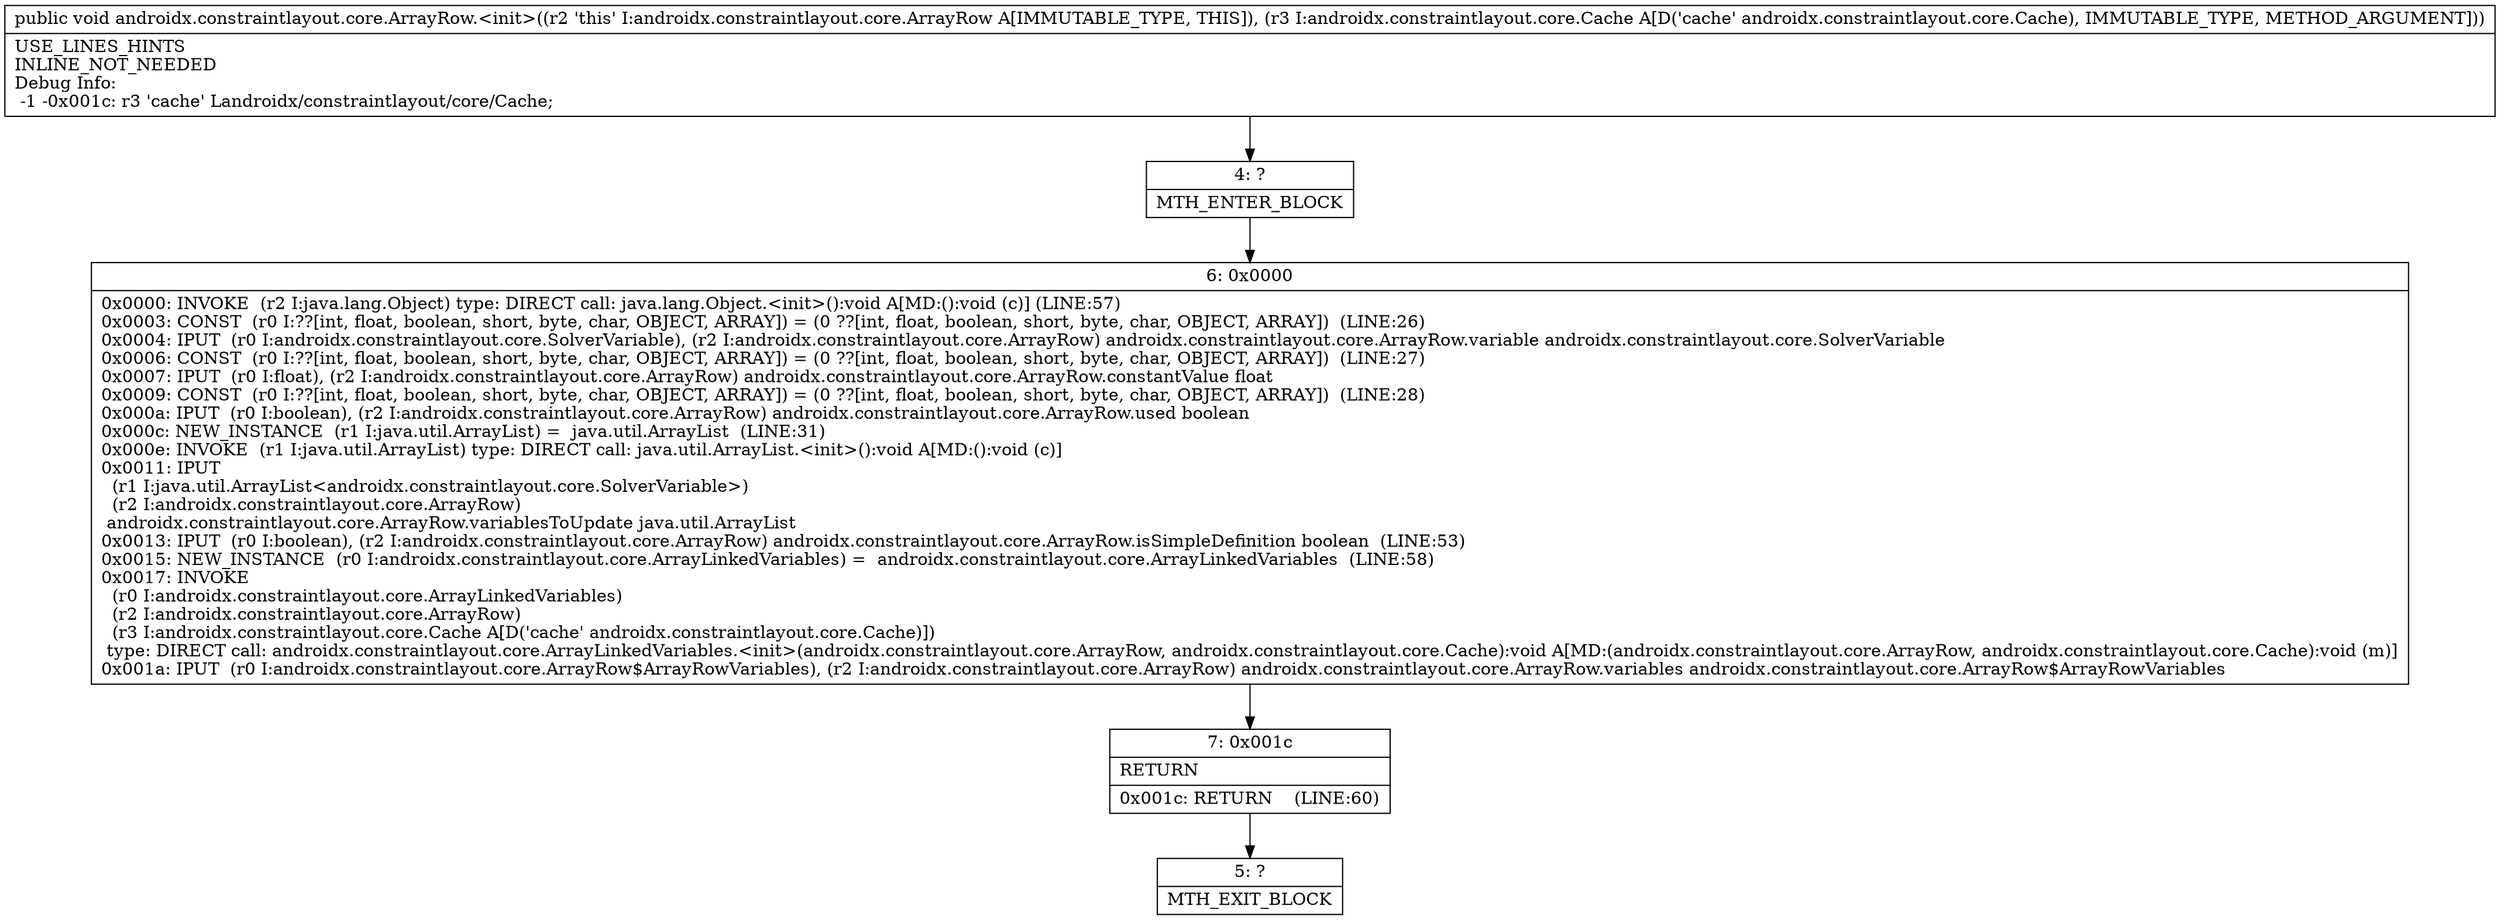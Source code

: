 digraph "CFG forandroidx.constraintlayout.core.ArrayRow.\<init\>(Landroidx\/constraintlayout\/core\/Cache;)V" {
Node_4 [shape=record,label="{4\:\ ?|MTH_ENTER_BLOCK\l}"];
Node_6 [shape=record,label="{6\:\ 0x0000|0x0000: INVOKE  (r2 I:java.lang.Object) type: DIRECT call: java.lang.Object.\<init\>():void A[MD:():void (c)] (LINE:57)\l0x0003: CONST  (r0 I:??[int, float, boolean, short, byte, char, OBJECT, ARRAY]) = (0 ??[int, float, boolean, short, byte, char, OBJECT, ARRAY])  (LINE:26)\l0x0004: IPUT  (r0 I:androidx.constraintlayout.core.SolverVariable), (r2 I:androidx.constraintlayout.core.ArrayRow) androidx.constraintlayout.core.ArrayRow.variable androidx.constraintlayout.core.SolverVariable \l0x0006: CONST  (r0 I:??[int, float, boolean, short, byte, char, OBJECT, ARRAY]) = (0 ??[int, float, boolean, short, byte, char, OBJECT, ARRAY])  (LINE:27)\l0x0007: IPUT  (r0 I:float), (r2 I:androidx.constraintlayout.core.ArrayRow) androidx.constraintlayout.core.ArrayRow.constantValue float \l0x0009: CONST  (r0 I:??[int, float, boolean, short, byte, char, OBJECT, ARRAY]) = (0 ??[int, float, boolean, short, byte, char, OBJECT, ARRAY])  (LINE:28)\l0x000a: IPUT  (r0 I:boolean), (r2 I:androidx.constraintlayout.core.ArrayRow) androidx.constraintlayout.core.ArrayRow.used boolean \l0x000c: NEW_INSTANCE  (r1 I:java.util.ArrayList) =  java.util.ArrayList  (LINE:31)\l0x000e: INVOKE  (r1 I:java.util.ArrayList) type: DIRECT call: java.util.ArrayList.\<init\>():void A[MD:():void (c)]\l0x0011: IPUT  \l  (r1 I:java.util.ArrayList\<androidx.constraintlayout.core.SolverVariable\>)\l  (r2 I:androidx.constraintlayout.core.ArrayRow)\l androidx.constraintlayout.core.ArrayRow.variablesToUpdate java.util.ArrayList \l0x0013: IPUT  (r0 I:boolean), (r2 I:androidx.constraintlayout.core.ArrayRow) androidx.constraintlayout.core.ArrayRow.isSimpleDefinition boolean  (LINE:53)\l0x0015: NEW_INSTANCE  (r0 I:androidx.constraintlayout.core.ArrayLinkedVariables) =  androidx.constraintlayout.core.ArrayLinkedVariables  (LINE:58)\l0x0017: INVOKE  \l  (r0 I:androidx.constraintlayout.core.ArrayLinkedVariables)\l  (r2 I:androidx.constraintlayout.core.ArrayRow)\l  (r3 I:androidx.constraintlayout.core.Cache A[D('cache' androidx.constraintlayout.core.Cache)])\l type: DIRECT call: androidx.constraintlayout.core.ArrayLinkedVariables.\<init\>(androidx.constraintlayout.core.ArrayRow, androidx.constraintlayout.core.Cache):void A[MD:(androidx.constraintlayout.core.ArrayRow, androidx.constraintlayout.core.Cache):void (m)]\l0x001a: IPUT  (r0 I:androidx.constraintlayout.core.ArrayRow$ArrayRowVariables), (r2 I:androidx.constraintlayout.core.ArrayRow) androidx.constraintlayout.core.ArrayRow.variables androidx.constraintlayout.core.ArrayRow$ArrayRowVariables \l}"];
Node_7 [shape=record,label="{7\:\ 0x001c|RETURN\l|0x001c: RETURN    (LINE:60)\l}"];
Node_5 [shape=record,label="{5\:\ ?|MTH_EXIT_BLOCK\l}"];
MethodNode[shape=record,label="{public void androidx.constraintlayout.core.ArrayRow.\<init\>((r2 'this' I:androidx.constraintlayout.core.ArrayRow A[IMMUTABLE_TYPE, THIS]), (r3 I:androidx.constraintlayout.core.Cache A[D('cache' androidx.constraintlayout.core.Cache), IMMUTABLE_TYPE, METHOD_ARGUMENT]))  | USE_LINES_HINTS\lINLINE_NOT_NEEDED\lDebug Info:\l  \-1 \-0x001c: r3 'cache' Landroidx\/constraintlayout\/core\/Cache;\l}"];
MethodNode -> Node_4;Node_4 -> Node_6;
Node_6 -> Node_7;
Node_7 -> Node_5;
}

